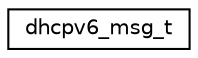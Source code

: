 digraph "Graphical Class Hierarchy"
{
 // LATEX_PDF_SIZE
  edge [fontname="Helvetica",fontsize="10",labelfontname="Helvetica",labelfontsize="10"];
  node [fontname="Helvetica",fontsize="10",shape=record];
  rankdir="LR";
  Node0 [label="dhcpv6_msg_t",height=0.2,width=0.4,color="black", fillcolor="white", style="filled",URL="$structdhcpv6__msg__t.html",tooltip="Client/Server message header."];
}
